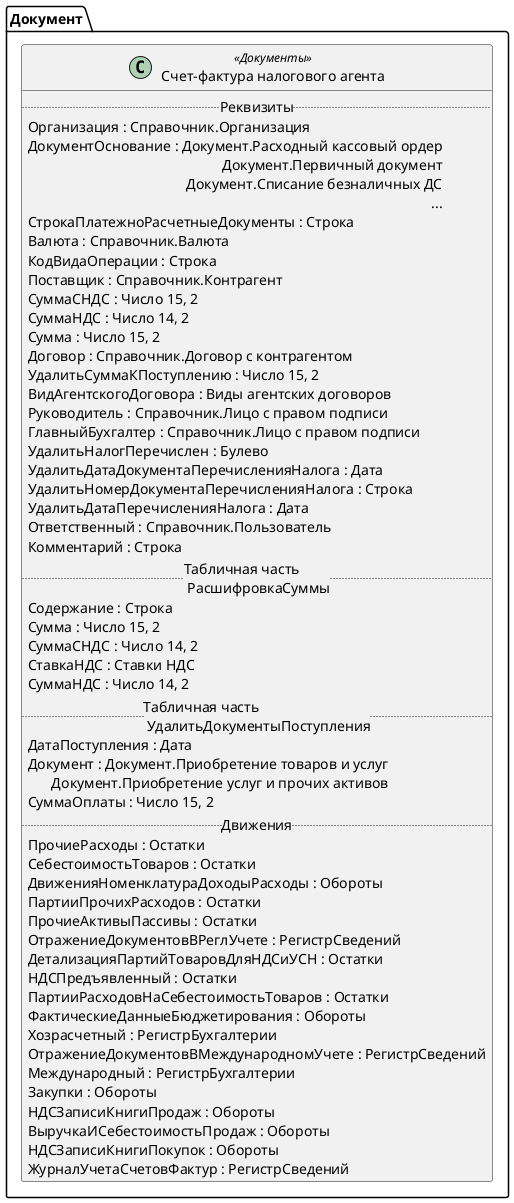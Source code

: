 ﻿@startuml СчетФактураНалоговыйАгент
'!include templates.wsd
'..\include templates.wsd
class Документ.СчетФактураНалоговыйАгент as "Счет-фактура налогового агента" <<Документы>>
{
..Реквизиты..
Организация : Справочник.Организация
ДокументОснование : Документ.Расходный кассовый ордер\rДокумент.Первичный документ\rДокумент.Списание безналичных ДС\r...
СтрокаПлатежноРасчетныеДокументы : Строка
Валюта : Справочник.Валюта
КодВидаОперации : Строка
Поставщик : Справочник.Контрагент
СуммаСНДС : Число 15, 2
СуммаНДС : Число 14, 2
Сумма : Число 15, 2
Договор : Справочник.Договор с контрагентом
УдалитьСуммаКПоступлению : Число 15, 2
ВидАгентскогоДоговора : Виды агентских договоров
Руководитель : Справочник.Лицо с правом подписи
ГлавныйБухгалтер : Справочник.Лицо с правом подписи
УдалитьНалогПеречислен : Булево
УдалитьДатаДокументаПеречисленияНалога : Дата
УдалитьНомерДокументаПеречисленияНалога : Строка
УдалитьДатаПеречисленияНалога : Дата
Ответственный : Справочник.Пользователь
Комментарий : Строка
..Табличная часть \n РасшифровкаСуммы..
Содержание : Строка
Сумма : Число 15, 2
СуммаСНДС : Число 14, 2
СтавкаНДС : Ставки НДС
СуммаНДС : Число 14, 2
..Табличная часть \n УдалитьДокументыПоступления..
ДатаПоступления : Дата
Документ : Документ.Приобретение товаров и услуг\rДокумент.Приобретение услуг и прочих активов
СуммаОплаты : Число 15, 2
..Движения..
ПрочиеРасходы : Остатки
СебестоимостьТоваров : Остатки
ДвиженияНоменклатураДоходыРасходы : Обороты
ПартииПрочихРасходов : Остатки
ПрочиеАктивыПассивы : Остатки
ОтражениеДокументовВРеглУчете : РегистрСведений
ДетализацияПартийТоваровДляНДСиУСН : Остатки
НДСПредъявленный : Остатки
ПартииРасходовНаСебестоимостьТоваров : Остатки
ФактическиеДанныеБюджетирования : Обороты
Хозрасчетный : РегистрБухгалтерии
ОтражениеДокументовВМеждународномУчете : РегистрСведений
Международный : РегистрБухгалтерии
Закупки : Обороты
НДСЗаписиКнигиПродаж : Обороты
ВыручкаИСебестоимостьПродаж : Обороты
НДСЗаписиКнигиПокупок : Обороты
ЖурналУчетаСчетовФактур : РегистрСведений
}
@enduml
